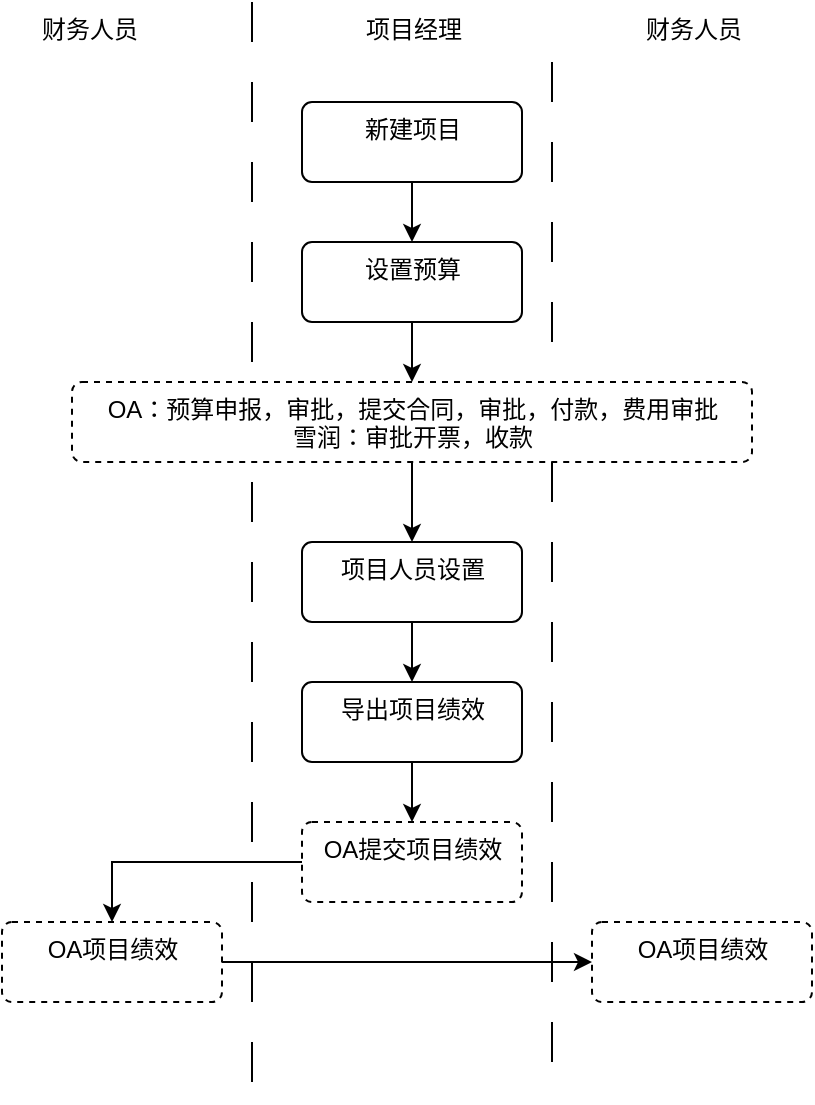 <mxfile version="15.7.1" type="github" pages="7">
  <diagram id="qzNjBNDZh3tMxg9USTBX" name="Page-1">
    <mxGraphModel dx="1186" dy="652" grid="1" gridSize="10" guides="1" tooltips="1" connect="1" arrows="1" fold="1" page="1" pageScale="1" pageWidth="827" pageHeight="1169" math="0" shadow="0">
      <root>
        <mxCell id="0" />
        <mxCell id="1" parent="0" />
        <mxCell id="v7YiWmHFAgEFXaee1daZ-1" value="" style="line;strokeWidth=1;direction=south;html=1;dashed=1;dashPattern=20 20;" parent="1" vertex="1">
          <mxGeometry x="300" y="40" width="10" height="540" as="geometry" />
        </mxCell>
        <mxCell id="v7YiWmHFAgEFXaee1daZ-2" value="财务人员" style="text;align=right;" parent="1" vertex="1">
          <mxGeometry x="190" y="40" width="60" height="20" as="geometry" />
        </mxCell>
        <mxCell id="v7YiWmHFAgEFXaee1daZ-3" value="财务人员" style="text;align=left;" parent="1" vertex="1">
          <mxGeometry x="500" y="40" width="60" height="20" as="geometry" />
        </mxCell>
        <mxCell id="v7YiWmHFAgEFXaee1daZ-5" value="" style="line;strokeWidth=1;direction=south;html=1;dashed=1;dashPattern=20 20;" parent="1" vertex="1">
          <mxGeometry x="450" y="70" width="10" height="520" as="geometry" />
        </mxCell>
        <mxCell id="v7YiWmHFAgEFXaee1daZ-6" value="项目经理" style="text;align=left;" parent="1" vertex="1">
          <mxGeometry x="360" y="40" width="60" height="20" as="geometry" />
        </mxCell>
        <mxCell id="jTyAJuNPwRRl46_FL5zi-1" value="" style="edgeStyle=orthogonalEdgeStyle;rounded=0;orthogonalLoop=1;jettySize=auto;html=1;entryX=0.5;entryY=0;entryDx=0;entryDy=0;" parent="1" source="XsYZTX3HpusEBxaeSx5j-2" target="XsYZTX3HpusEBxaeSx5j-3" edge="1">
          <mxGeometry relative="1" as="geometry" />
        </mxCell>
        <mxCell id="XsYZTX3HpusEBxaeSx5j-2" value="新建项目" style="html=1;align=center;verticalAlign=top;rounded=1;absoluteArcSize=1;arcSize=10;dashed=0;" parent="1" vertex="1">
          <mxGeometry x="330" y="90" width="110" height="40" as="geometry" />
        </mxCell>
        <mxCell id="jTyAJuNPwRRl46_FL5zi-2" value="" style="edgeStyle=orthogonalEdgeStyle;rounded=0;orthogonalLoop=1;jettySize=auto;html=1;" parent="1" source="XsYZTX3HpusEBxaeSx5j-3" edge="1">
          <mxGeometry relative="1" as="geometry">
            <mxPoint x="385" y="230" as="targetPoint" />
          </mxGeometry>
        </mxCell>
        <mxCell id="XsYZTX3HpusEBxaeSx5j-3" value="设置预算" style="html=1;align=center;verticalAlign=top;rounded=1;absoluteArcSize=1;arcSize=10;dashed=0;" parent="1" vertex="1">
          <mxGeometry x="330" y="160" width="110" height="40" as="geometry" />
        </mxCell>
        <mxCell id="u1AjmzO-OBZMbd_uKagW-3" value="" style="edgeStyle=orthogonalEdgeStyle;rounded=0;orthogonalLoop=1;jettySize=auto;html=1;" parent="1" source="LzxArX3SYCaMQ1Gq381J-7" target="LzxArX3SYCaMQ1Gq381J-8" edge="1">
          <mxGeometry relative="1" as="geometry" />
        </mxCell>
        <mxCell id="LzxArX3SYCaMQ1Gq381J-7" value="项目人员设置" style="html=1;align=center;verticalAlign=top;rounded=1;absoluteArcSize=1;arcSize=10;dashed=0;" parent="1" vertex="1">
          <mxGeometry x="330" y="310" width="110" height="40" as="geometry" />
        </mxCell>
        <mxCell id="u1AjmzO-OBZMbd_uKagW-9" value="" style="edgeStyle=orthogonalEdgeStyle;rounded=0;orthogonalLoop=1;jettySize=auto;html=1;" parent="1" source="LzxArX3SYCaMQ1Gq381J-8" target="u1AjmzO-OBZMbd_uKagW-8" edge="1">
          <mxGeometry relative="1" as="geometry" />
        </mxCell>
        <mxCell id="LzxArX3SYCaMQ1Gq381J-8" value="导出项目绩效" style="html=1;align=center;verticalAlign=top;rounded=1;absoluteArcSize=1;arcSize=10;dashed=0;" parent="1" vertex="1">
          <mxGeometry x="330" y="380" width="110" height="40" as="geometry" />
        </mxCell>
        <mxCell id="LzxArX3SYCaMQ1Gq381J-9" value="OA项目绩效" style="html=1;align=center;verticalAlign=top;rounded=1;absoluteArcSize=1;arcSize=10;dashed=1;" parent="1" vertex="1">
          <mxGeometry x="475" y="500" width="110" height="40" as="geometry" />
        </mxCell>
        <mxCell id="u1AjmzO-OBZMbd_uKagW-2" value="" style="edgeStyle=orthogonalEdgeStyle;rounded=0;orthogonalLoop=1;jettySize=auto;html=1;" parent="1" source="u1AjmzO-OBZMbd_uKagW-1" edge="1">
          <mxGeometry relative="1" as="geometry">
            <mxPoint x="385" y="310" as="targetPoint" />
          </mxGeometry>
        </mxCell>
        <mxCell id="u1AjmzO-OBZMbd_uKagW-1" value="OA：预算申报，审批，提交合同，审批，付款，费用审批&lt;br&gt;雪润：审批开票，收款" style="html=1;align=center;verticalAlign=top;rounded=1;absoluteArcSize=1;arcSize=10;dashed=1;" parent="1" vertex="1">
          <mxGeometry x="215" y="230" width="340" height="40" as="geometry" />
        </mxCell>
        <mxCell id="u1AjmzO-OBZMbd_uKagW-12" value="" style="edgeStyle=orthogonalEdgeStyle;rounded=0;orthogonalLoop=1;jettySize=auto;html=1;" parent="1" source="u1AjmzO-OBZMbd_uKagW-8" target="u1AjmzO-OBZMbd_uKagW-11" edge="1">
          <mxGeometry relative="1" as="geometry" />
        </mxCell>
        <mxCell id="u1AjmzO-OBZMbd_uKagW-8" value="OA提交项目绩效" style="html=1;align=center;verticalAlign=top;rounded=1;absoluteArcSize=1;arcSize=10;dashed=1;" parent="1" vertex="1">
          <mxGeometry x="330" y="450" width="110" height="40" as="geometry" />
        </mxCell>
        <mxCell id="u1AjmzO-OBZMbd_uKagW-13" value="" style="edgeStyle=orthogonalEdgeStyle;rounded=0;orthogonalLoop=1;jettySize=auto;html=1;" parent="1" source="u1AjmzO-OBZMbd_uKagW-11" target="LzxArX3SYCaMQ1Gq381J-9" edge="1">
          <mxGeometry relative="1" as="geometry" />
        </mxCell>
        <mxCell id="u1AjmzO-OBZMbd_uKagW-11" value="OA项目绩效" style="html=1;align=center;verticalAlign=top;rounded=1;absoluteArcSize=1;arcSize=10;dashed=1;" parent="1" vertex="1">
          <mxGeometry x="180" y="500" width="110" height="40" as="geometry" />
        </mxCell>
      </root>
    </mxGraphModel>
  </diagram>
  <diagram id="rGWL6fdHMRd1ub6KjQVu" name="Page-2">
    <mxGraphModel dx="1186" dy="652" grid="1" gridSize="10" guides="1" tooltips="1" connect="1" arrows="1" fold="1" page="1" pageScale="1" pageWidth="827" pageHeight="1169" math="0" shadow="0">
      <root>
        <mxCell id="K3yN6zx_YURdc2BWnWVa-0" />
        <mxCell id="K3yN6zx_YURdc2BWnWVa-1" parent="K3yN6zx_YURdc2BWnWVa-0" />
        <mxCell id="NBTqKQXNfQSDx_Vb0yNj-2" value="OA" style="ellipse;whiteSpace=wrap;html=1;" parent="K3yN6zx_YURdc2BWnWVa-1" vertex="1">
          <mxGeometry x="80" y="180" width="120" height="80" as="geometry" />
        </mxCell>
        <mxCell id="NBTqKQXNfQSDx_Vb0yNj-3" value="项目绩效管理系统" style="ellipse;whiteSpace=wrap;html=1;" parent="K3yN6zx_YURdc2BWnWVa-1" vertex="1">
          <mxGeometry x="370" y="170" width="120" height="80" as="geometry" />
        </mxCell>
        <mxCell id="NBTqKQXNfQSDx_Vb0yNj-6" value="" style="curved=1;endArrow=classic;html=1;rounded=0;edgeStyle=orthogonalEdgeStyle;exitX=0.5;exitY=1;exitDx=0;exitDy=0;" parent="K3yN6zx_YURdc2BWnWVa-1" source="NBTqKQXNfQSDx_Vb0yNj-2" target="NBTqKQXNfQSDx_Vb0yNj-3" edge="1">
          <mxGeometry width="50" height="50" relative="1" as="geometry">
            <mxPoint x="390" y="360" as="sourcePoint" />
            <mxPoint x="440" y="310" as="targetPoint" />
            <Array as="points">
              <mxPoint x="140" y="310" />
              <mxPoint x="440" y="310" />
            </Array>
          </mxGeometry>
        </mxCell>
        <mxCell id="NBTqKQXNfQSDx_Vb0yNj-7" value="归档状态&lt;br&gt;（申报结果，延期结果&lt;br&gt;绩效发放）&lt;br&gt;&lt;br&gt;财务数据 &lt;br&gt;（合同付款，差旅，团建等）" style="edgeLabel;html=1;align=center;verticalAlign=middle;resizable=0;points=[];" parent="NBTqKQXNfQSDx_Vb0yNj-6" vertex="1" connectable="0">
          <mxGeometry x="-0.099" y="-1" relative="1" as="geometry">
            <mxPoint as="offset" />
          </mxGeometry>
        </mxCell>
        <mxCell id="NBTqKQXNfQSDx_Vb0yNj-8" value="雪润" style="ellipse;whiteSpace=wrap;html=1;" parent="K3yN6zx_YURdc2BWnWVa-1" vertex="1">
          <mxGeometry x="610" y="170" width="120" height="80" as="geometry" />
        </mxCell>
        <mxCell id="NBTqKQXNfQSDx_Vb0yNj-9" value="" style="curved=1;endArrow=classic;html=1;rounded=0;edgeStyle=orthogonalEdgeStyle;entryX=0.583;entryY=-0.012;entryDx=0;entryDy=0;entryPerimeter=0;" parent="K3yN6zx_YURdc2BWnWVa-1" target="NBTqKQXNfQSDx_Vb0yNj-3" edge="1">
          <mxGeometry width="50" height="50" relative="1" as="geometry">
            <mxPoint x="660" y="170" as="sourcePoint" />
            <mxPoint x="370" y="190" as="targetPoint" />
            <Array as="points">
              <mxPoint x="660" y="140" />
              <mxPoint x="440" y="140" />
            </Array>
          </mxGeometry>
        </mxCell>
        <mxCell id="NBTqKQXNfQSDx_Vb0yNj-10" value="登陆，查看项目数据" style="edgeLabel;html=1;align=center;verticalAlign=middle;resizable=0;points=[];" parent="NBTqKQXNfQSDx_Vb0yNj-9" vertex="1" connectable="0">
          <mxGeometry x="0.156" y="-2" relative="1" as="geometry">
            <mxPoint x="21" as="offset" />
          </mxGeometry>
        </mxCell>
        <mxCell id="NBTqKQXNfQSDx_Vb0yNj-11" value="" style="curved=1;endArrow=classic;html=1;rounded=0;edgeStyle=orthogonalEdgeStyle;exitX=0.5;exitY=1;exitDx=0;exitDy=0;" parent="K3yN6zx_YURdc2BWnWVa-1" edge="1">
          <mxGeometry width="50" height="50" relative="1" as="geometry">
            <mxPoint x="140" y="260.56" as="sourcePoint" />
            <mxPoint x="670" y="250" as="targetPoint" />
            <Array as="points">
              <mxPoint x="140" y="410" />
              <mxPoint x="670" y="410" />
            </Array>
          </mxGeometry>
        </mxCell>
        <mxCell id="NBTqKQXNfQSDx_Vb0yNj-12" value="项目合同&lt;br&gt;（订单）数据&lt;br&gt;客户数据" style="edgeLabel;html=1;align=center;verticalAlign=middle;resizable=0;points=[];" parent="NBTqKQXNfQSDx_Vb0yNj-11" vertex="1" connectable="0">
          <mxGeometry x="-0.099" y="-1" relative="1" as="geometry">
            <mxPoint x="141" y="-11" as="offset" />
          </mxGeometry>
        </mxCell>
        <mxCell id="NBTqKQXNfQSDx_Vb0yNj-22" value="" style="curved=1;endArrow=classic;html=1;rounded=0;edgeStyle=orthogonalEdgeStyle;entryX=0.583;entryY=-0.012;entryDx=0;entryDy=0;entryPerimeter=0;exitX=0.5;exitY=0;exitDx=0;exitDy=0;" parent="K3yN6zx_YURdc2BWnWVa-1" source="NBTqKQXNfQSDx_Vb0yNj-3" edge="1">
          <mxGeometry width="50" height="50" relative="1" as="geometry">
            <mxPoint x="360.04" y="180" as="sourcePoint" />
            <mxPoint x="140.0" y="179.04" as="targetPoint" />
            <Array as="points">
              <mxPoint x="430" y="130" />
              <mxPoint x="140" y="130" />
            </Array>
          </mxGeometry>
        </mxCell>
        <mxCell id="NBTqKQXNfQSDx_Vb0yNj-23" value="&lt;span style=&quot;font-family: &amp;#34;helvetica&amp;#34;&quot;&gt;预算申报&lt;/span&gt;&lt;br style=&quot;background-color: rgb(248 , 249 , 250) ; font-family: &amp;#34;helvetica&amp;#34;&quot;&gt;&lt;span style=&quot;font-family: &amp;#34;helvetica&amp;#34;&quot;&gt;绩效发放申报&lt;/span&gt;" style="edgeLabel;html=1;align=center;verticalAlign=middle;resizable=0;points=[];" parent="NBTqKQXNfQSDx_Vb0yNj-22" vertex="1" connectable="0">
          <mxGeometry x="0.156" y="-2" relative="1" as="geometry">
            <mxPoint x="21" as="offset" />
          </mxGeometry>
        </mxCell>
        <mxCell id="t1-MjYvrPszRJTsDJ4YH-0" value="" style="curved=1;endArrow=classic;html=1;rounded=0;edgeStyle=orthogonalEdgeStyle;entryX=0.583;entryY=-0.012;entryDx=0;entryDy=0;entryPerimeter=0;" parent="K3yN6zx_YURdc2BWnWVa-1" edge="1">
          <mxGeometry width="50" height="50" relative="1" as="geometry">
            <mxPoint x="660.04" y="250.96" as="sourcePoint" />
            <mxPoint x="440.0" y="250.0" as="targetPoint" />
            <Array as="points">
              <mxPoint x="660" y="300" />
              <mxPoint x="440" y="300" />
            </Array>
          </mxGeometry>
        </mxCell>
        <mxCell id="t1-MjYvrPszRJTsDJ4YH-1" value="合同收款" style="edgeLabel;html=1;align=center;verticalAlign=middle;resizable=0;points=[];" parent="t1-MjYvrPszRJTsDJ4YH-0" vertex="1" connectable="0">
          <mxGeometry x="0.156" y="-2" relative="1" as="geometry">
            <mxPoint x="21" as="offset" />
          </mxGeometry>
        </mxCell>
      </root>
    </mxGraphModel>
  </diagram>
  <diagram id="yxUSXoPqUCVFOg2YnClx" name="Page-3">
    <mxGraphModel dx="1186" dy="652" grid="1" gridSize="10" guides="1" tooltips="1" connect="1" arrows="1" fold="1" page="1" pageScale="1" pageWidth="827" pageHeight="1169" math="0" shadow="0">
      <root>
        <mxCell id="glAJ-iHYpB3ogxKtiY7i-0" />
        <mxCell id="glAJ-iHYpB3ogxKtiY7i-1" parent="glAJ-iHYpB3ogxKtiY7i-0" />
        <mxCell id="glAJ-iHYpB3ogxKtiY7i-2" value="" style="line;strokeWidth=1;direction=south;html=1;dashed=1;dashPattern=20 20;" parent="glAJ-iHYpB3ogxKtiY7i-1" vertex="1">
          <mxGeometry x="300" y="40" width="10" height="440" as="geometry" />
        </mxCell>
        <mxCell id="glAJ-iHYpB3ogxKtiY7i-3" value="绩效" style="text;align=right;" parent="glAJ-iHYpB3ogxKtiY7i-1" vertex="1">
          <mxGeometry x="190" y="40" width="60" height="20" as="geometry" />
        </mxCell>
        <mxCell id="glAJ-iHYpB3ogxKtiY7i-6" value="OA" style="text;align=left;" parent="glAJ-iHYpB3ogxKtiY7i-1" vertex="1">
          <mxGeometry x="360" y="40" width="60" height="20" as="geometry" />
        </mxCell>
        <mxCell id="glAJ-iHYpB3ogxKtiY7i-11" style="edgeStyle=orthogonalEdgeStyle;rounded=0;orthogonalLoop=1;jettySize=auto;html=1;entryX=0.5;entryY=0;entryDx=0;entryDy=0;" parent="glAJ-iHYpB3ogxKtiY7i-1" source="glAJ-iHYpB3ogxKtiY7i-9" target="glAJ-iHYpB3ogxKtiY7i-10" edge="1">
          <mxGeometry relative="1" as="geometry" />
        </mxCell>
        <mxCell id="glAJ-iHYpB3ogxKtiY7i-12" value="新建项目" style="edgeLabel;html=1;align=center;verticalAlign=middle;resizable=0;points=[];" parent="glAJ-iHYpB3ogxKtiY7i-11" vertex="1" connectable="0">
          <mxGeometry x="-0.273" y="-2" relative="1" as="geometry">
            <mxPoint as="offset" />
          </mxGeometry>
        </mxCell>
        <mxCell id="glAJ-iHYpB3ogxKtiY7i-9" value="" style="ellipse;fillColor=#000000;strokeColor=none;" parent="glAJ-iHYpB3ogxKtiY7i-1" vertex="1">
          <mxGeometry x="220" y="80" width="30" height="30" as="geometry" />
        </mxCell>
        <mxCell id="glAJ-iHYpB3ogxKtiY7i-16" style="edgeStyle=orthogonalEdgeStyle;rounded=0;orthogonalLoop=1;jettySize=auto;html=1;entryX=1;entryY=0.5;entryDx=0;entryDy=0;" parent="glAJ-iHYpB3ogxKtiY7i-1" source="glAJ-iHYpB3ogxKtiY7i-10" target="glAJ-iHYpB3ogxKtiY7i-13" edge="1">
          <mxGeometry relative="1" as="geometry">
            <Array as="points">
              <mxPoint x="380" y="175" />
              <mxPoint x="380" y="255" />
            </Array>
          </mxGeometry>
        </mxCell>
        <mxCell id="glAJ-iHYpB3ogxKtiY7i-17" value="交付类项目申报" style="edgeLabel;html=1;align=center;verticalAlign=middle;resizable=0;points=[];" parent="glAJ-iHYpB3ogxKtiY7i-16" vertex="1" connectable="0">
          <mxGeometry x="-0.11" y="-3" relative="1" as="geometry">
            <mxPoint x="13" as="offset" />
          </mxGeometry>
        </mxCell>
        <mxCell id="glAJ-iHYpB3ogxKtiY7i-10" value="售前" style="html=1;align=center;verticalAlign=top;rounded=1;absoluteArcSize=1;arcSize=10;dashed=0;" parent="glAJ-iHYpB3ogxKtiY7i-1" vertex="1">
          <mxGeometry x="195" y="160" width="80" height="30" as="geometry" />
        </mxCell>
        <mxCell id="glAJ-iHYpB3ogxKtiY7i-19" style="edgeStyle=orthogonalEdgeStyle;rounded=0;orthogonalLoop=1;jettySize=auto;html=1;" parent="glAJ-iHYpB3ogxKtiY7i-1" source="glAJ-iHYpB3ogxKtiY7i-13" edge="1">
          <mxGeometry relative="1" as="geometry">
            <mxPoint x="280" y="310" as="targetPoint" />
            <Array as="points">
              <mxPoint x="235" y="280" />
              <mxPoint x="370" y="280" />
              <mxPoint x="370" y="310" />
            </Array>
          </mxGeometry>
        </mxCell>
        <mxCell id="glAJ-iHYpB3ogxKtiY7i-21" value="交付类项目延期申请" style="edgeLabel;html=1;align=center;verticalAlign=middle;resizable=0;points=[];" parent="glAJ-iHYpB3ogxKtiY7i-19" vertex="1" connectable="0">
          <mxGeometry x="0.185" y="2" relative="1" as="geometry">
            <mxPoint as="offset" />
          </mxGeometry>
        </mxCell>
        <mxCell id="glAJ-iHYpB3ogxKtiY7i-23" style="edgeStyle=orthogonalEdgeStyle;rounded=0;orthogonalLoop=1;jettySize=auto;html=1;entryX=0;entryY=0.5;entryDx=0;entryDy=0;" parent="glAJ-iHYpB3ogxKtiY7i-1" source="glAJ-iHYpB3ogxKtiY7i-13" target="glAJ-iHYpB3ogxKtiY7i-15" edge="1">
          <mxGeometry relative="1" as="geometry">
            <Array as="points">
              <mxPoint x="150" y="255" />
              <mxPoint x="150" y="385" />
            </Array>
          </mxGeometry>
        </mxCell>
        <mxCell id="glAJ-iHYpB3ogxKtiY7i-13" value="交付" style="html=1;align=center;verticalAlign=top;rounded=1;absoluteArcSize=1;arcSize=10;dashed=0;" parent="glAJ-iHYpB3ogxKtiY7i-1" vertex="1">
          <mxGeometry x="195" y="240" width="80" height="30" as="geometry" />
        </mxCell>
        <mxCell id="glAJ-iHYpB3ogxKtiY7i-24" style="edgeStyle=orthogonalEdgeStyle;rounded=0;orthogonalLoop=1;jettySize=auto;html=1;entryX=0;entryY=0.25;entryDx=0;entryDy=0;" parent="glAJ-iHYpB3ogxKtiY7i-1" source="glAJ-iHYpB3ogxKtiY7i-14" target="glAJ-iHYpB3ogxKtiY7i-15" edge="1">
          <mxGeometry relative="1" as="geometry">
            <Array as="points">
              <mxPoint x="175" y="320" />
              <mxPoint x="175" y="378" />
            </Array>
          </mxGeometry>
        </mxCell>
        <mxCell id="glAJ-iHYpB3ogxKtiY7i-14" value="延期" style="html=1;align=center;verticalAlign=top;rounded=1;absoluteArcSize=1;arcSize=10;dashed=0;" parent="glAJ-iHYpB3ogxKtiY7i-1" vertex="1">
          <mxGeometry x="195" y="300" width="80" height="30" as="geometry" />
        </mxCell>
        <mxCell id="glAJ-iHYpB3ogxKtiY7i-15" value="结项" style="html=1;align=center;verticalAlign=top;rounded=1;absoluteArcSize=1;arcSize=10;dashed=0;" parent="glAJ-iHYpB3ogxKtiY7i-1" vertex="1">
          <mxGeometry x="195" y="370" width="80" height="30" as="geometry" />
        </mxCell>
        <mxCell id="glAJ-iHYpB3ogxKtiY7i-20" style="edgeStyle=orthogonalEdgeStyle;rounded=0;orthogonalLoop=1;jettySize=auto;html=1;entryX=0.588;entryY=1.033;entryDx=0;entryDy=0;entryPerimeter=0;" parent="glAJ-iHYpB3ogxKtiY7i-1" source="glAJ-iHYpB3ogxKtiY7i-14" target="glAJ-iHYpB3ogxKtiY7i-14" edge="1">
          <mxGeometry relative="1" as="geometry">
            <Array as="points">
              <mxPoint x="370" y="320" />
              <mxPoint x="370" y="350" />
              <mxPoint x="242" y="350" />
            </Array>
          </mxGeometry>
        </mxCell>
        <mxCell id="glAJ-iHYpB3ogxKtiY7i-22" value="交付类项目延期申请" style="edgeLabel;html=1;align=center;verticalAlign=middle;resizable=0;points=[];" parent="glAJ-iHYpB3ogxKtiY7i-20" vertex="1" connectable="0">
          <mxGeometry x="-0.176" y="-3" relative="1" as="geometry">
            <mxPoint as="offset" />
          </mxGeometry>
        </mxCell>
      </root>
    </mxGraphModel>
  </diagram>
  <diagram id="sulyvfXXK_6eqyUU4HSy" name="总体业务流程图">
    <mxGraphModel dx="1186" dy="652" grid="1" gridSize="10" guides="1" tooltips="1" connect="1" arrows="1" fold="1" page="1" pageScale="1" pageWidth="827" pageHeight="1169" math="0" shadow="0">
      <root>
        <mxCell id="QoT9Q315ALHxxCF3Bvp9-0" />
        <mxCell id="QoT9Q315ALHxxCF3Bvp9-1" parent="QoT9Q315ALHxxCF3Bvp9-0" />
        <mxCell id="QoT9Q315ALHxxCF3Bvp9-2" value="" style="line;strokeWidth=1;direction=south;html=1;dashed=1;dashPattern=20 20;" parent="QoT9Q315ALHxxCF3Bvp9-1" vertex="1">
          <mxGeometry x="300" y="40" width="10" height="730" as="geometry" />
        </mxCell>
        <mxCell id="QoT9Q315ALHxxCF3Bvp9-3" value="OA系统" style="text;align=right;" parent="QoT9Q315ALHxxCF3Bvp9-1" vertex="1">
          <mxGeometry x="190" y="40" width="60" height="20" as="geometry" />
        </mxCell>
        <mxCell id="QoT9Q315ALHxxCF3Bvp9-4" value="雪润系统" style="text;align=left;" parent="QoT9Q315ALHxxCF3Bvp9-1" vertex="1">
          <mxGeometry x="500" y="40" width="60" height="20" as="geometry" />
        </mxCell>
        <mxCell id="QoT9Q315ALHxxCF3Bvp9-5" value="" style="line;strokeWidth=1;direction=south;html=1;dashed=1;dashPattern=20 20;" parent="QoT9Q315ALHxxCF3Bvp9-1" vertex="1">
          <mxGeometry x="450" y="70" width="10" height="710" as="geometry" />
        </mxCell>
        <mxCell id="QoT9Q315ALHxxCF3Bvp9-6" value="绩效系统" style="text;align=left;" parent="QoT9Q315ALHxxCF3Bvp9-1" vertex="1">
          <mxGeometry x="360" y="40" width="60" height="20" as="geometry" />
        </mxCell>
        <mxCell id="QoT9Q315ALHxxCF3Bvp9-7" value="" style="edgeStyle=orthogonalEdgeStyle;rounded=0;orthogonalLoop=1;jettySize=auto;html=1;entryX=0.5;entryY=0;entryDx=0;entryDy=0;" parent="QoT9Q315ALHxxCF3Bvp9-1" source="QoT9Q315ALHxxCF3Bvp9-8" target="QoT9Q315ALHxxCF3Bvp9-10" edge="1">
          <mxGeometry relative="1" as="geometry" />
        </mxCell>
        <mxCell id="QoT9Q315ALHxxCF3Bvp9-8" value="新建项目" style="html=1;align=center;verticalAlign=top;rounded=1;absoluteArcSize=1;arcSize=10;dashed=0;" parent="QoT9Q315ALHxxCF3Bvp9-1" vertex="1">
          <mxGeometry x="330" y="90" width="110" height="40" as="geometry" />
        </mxCell>
        <mxCell id="QoT9Q315ALHxxCF3Bvp9-9" value="" style="edgeStyle=orthogonalEdgeStyle;rounded=0;orthogonalLoop=1;jettySize=auto;html=1;" parent="QoT9Q315ALHxxCF3Bvp9-1" source="QoT9Q315ALHxxCF3Bvp9-10" edge="1">
          <mxGeometry relative="1" as="geometry">
            <mxPoint x="385" y="230" as="targetPoint" />
          </mxGeometry>
        </mxCell>
        <mxCell id="QoT9Q315ALHxxCF3Bvp9-10" value="设置预算" style="html=1;align=center;verticalAlign=top;rounded=1;absoluteArcSize=1;arcSize=10;dashed=0;" parent="QoT9Q315ALHxxCF3Bvp9-1" vertex="1">
          <mxGeometry x="330" y="160" width="110" height="40" as="geometry" />
        </mxCell>
        <mxCell id="QoT9Q315ALHxxCF3Bvp9-46" value="" style="edgeStyle=orthogonalEdgeStyle;rounded=0;orthogonalLoop=1;jettySize=auto;html=1;" parent="QoT9Q315ALHxxCF3Bvp9-1" source="QoT9Q315ALHxxCF3Bvp9-12" target="QoT9Q315ALHxxCF3Bvp9-27" edge="1">
          <mxGeometry relative="1" as="geometry" />
        </mxCell>
        <mxCell id="QoT9Q315ALHxxCF3Bvp9-12" value="新建合同" style="html=1;align=center;verticalAlign=top;rounded=1;absoluteArcSize=1;arcSize=10;dashed=0;" parent="QoT9Q315ALHxxCF3Bvp9-1" vertex="1">
          <mxGeometry x="165" y="320" width="110" height="40" as="geometry" />
        </mxCell>
        <mxCell id="QoT9Q315ALHxxCF3Bvp9-41" style="edgeStyle=orthogonalEdgeStyle;rounded=0;orthogonalLoop=1;jettySize=auto;html=1;entryX=1;entryY=0.5;entryDx=0;entryDy=0;" parent="QoT9Q315ALHxxCF3Bvp9-1" source="QoT9Q315ALHxxCF3Bvp9-22" target="QoT9Q315ALHxxCF3Bvp9-30" edge="1">
          <mxGeometry relative="1" as="geometry">
            <Array as="points">
              <mxPoint x="290" y="250" />
              <mxPoint x="290" y="150" />
            </Array>
          </mxGeometry>
        </mxCell>
        <mxCell id="QoT9Q315ALHxxCF3Bvp9-22" value="导出预算" style="html=1;align=center;verticalAlign=top;rounded=1;absoluteArcSize=1;arcSize=10;dashed=0;" parent="QoT9Q315ALHxxCF3Bvp9-1" vertex="1">
          <mxGeometry x="330" y="230" width="110" height="40" as="geometry" />
        </mxCell>
        <mxCell id="QoT9Q315ALHxxCF3Bvp9-44" style="edgeStyle=orthogonalEdgeStyle;rounded=0;orthogonalLoop=1;jettySize=auto;html=1;entryX=0.5;entryY=0;entryDx=0;entryDy=0;" parent="QoT9Q315ALHxxCF3Bvp9-1" source="QoT9Q315ALHxxCF3Bvp9-23" target="QoT9Q315ALHxxCF3Bvp9-24" edge="1">
          <mxGeometry relative="1" as="geometry" />
        </mxCell>
        <mxCell id="QoT9Q315ALHxxCF3Bvp9-23" value="预算审批" style="html=1;align=center;verticalAlign=top;rounded=1;absoluteArcSize=1;arcSize=10;dashed=0;" parent="QoT9Q315ALHxxCF3Bvp9-1" vertex="1">
          <mxGeometry x="167.5" y="200" width="110" height="40" as="geometry" />
        </mxCell>
        <mxCell id="QoT9Q315ALHxxCF3Bvp9-45" style="edgeStyle=orthogonalEdgeStyle;rounded=0;orthogonalLoop=1;jettySize=auto;html=1;entryX=0;entryY=0.5;entryDx=0;entryDy=0;" parent="QoT9Q315ALHxxCF3Bvp9-1" source="QoT9Q315ALHxxCF3Bvp9-24" target="QoT9Q315ALHxxCF3Bvp9-29" edge="1">
          <mxGeometry relative="1" as="geometry" />
        </mxCell>
        <mxCell id="QoT9Q315ALHxxCF3Bvp9-24" value="同步项目状态" style="html=1;align=center;verticalAlign=top;rounded=1;absoluteArcSize=1;arcSize=10;dashed=0;" parent="QoT9Q315ALHxxCF3Bvp9-1" vertex="1">
          <mxGeometry x="10" y="240" width="110" height="40" as="geometry" />
        </mxCell>
        <mxCell id="QoT9Q315ALHxxCF3Bvp9-25" value="func" style="text;align=right;" parent="QoT9Q315ALHxxCF3Bvp9-1" vertex="1">
          <mxGeometry x="30" y="40" width="60" height="20" as="geometry" />
        </mxCell>
        <mxCell id="QoT9Q315ALHxxCF3Bvp9-47" style="edgeStyle=orthogonalEdgeStyle;rounded=0;orthogonalLoop=1;jettySize=auto;html=1;entryX=0.5;entryY=0;entryDx=0;entryDy=0;" parent="QoT9Q315ALHxxCF3Bvp9-1" source="QoT9Q315ALHxxCF3Bvp9-27" target="QoT9Q315ALHxxCF3Bvp9-28" edge="1">
          <mxGeometry relative="1" as="geometry" />
        </mxCell>
        <mxCell id="QoT9Q315ALHxxCF3Bvp9-27" value="合同审批" style="html=1;align=center;verticalAlign=top;rounded=1;absoluteArcSize=1;arcSize=10;dashed=0;" parent="QoT9Q315ALHxxCF3Bvp9-1" vertex="1">
          <mxGeometry x="165" y="390" width="110" height="40" as="geometry" />
        </mxCell>
        <mxCell id="QoT9Q315ALHxxCF3Bvp9-48" style="edgeStyle=orthogonalEdgeStyle;rounded=0;orthogonalLoop=1;jettySize=auto;html=1;entryX=0;entryY=0.5;entryDx=0;entryDy=0;" parent="QoT9Q315ALHxxCF3Bvp9-1" source="QoT9Q315ALHxxCF3Bvp9-28" target="QoT9Q315ALHxxCF3Bvp9-31" edge="1">
          <mxGeometry relative="1" as="geometry">
            <Array as="points">
              <mxPoint x="470" y="450" />
              <mxPoint x="470" y="330" />
            </Array>
          </mxGeometry>
        </mxCell>
        <mxCell id="QoT9Q315ALHxxCF3Bvp9-28" value="同步合同" style="html=1;align=center;verticalAlign=top;rounded=1;absoluteArcSize=1;arcSize=10;dashed=0;" parent="QoT9Q315ALHxxCF3Bvp9-1" vertex="1">
          <mxGeometry x="10" y="430" width="110" height="40" as="geometry" />
        </mxCell>
        <mxCell id="QoT9Q315ALHxxCF3Bvp9-29" value="设置项目状态&lt;br&gt;（立项）" style="html=1;align=center;verticalAlign=top;rounded=1;absoluteArcSize=1;arcSize=10;dashed=0;" parent="QoT9Q315ALHxxCF3Bvp9-1" vertex="1">
          <mxGeometry x="320" y="280" width="110" height="40" as="geometry" />
        </mxCell>
        <mxCell id="QoT9Q315ALHxxCF3Bvp9-42" value="" style="edgeStyle=orthogonalEdgeStyle;rounded=0;orthogonalLoop=1;jettySize=auto;html=1;" parent="QoT9Q315ALHxxCF3Bvp9-1" source="QoT9Q315ALHxxCF3Bvp9-30" target="QoT9Q315ALHxxCF3Bvp9-23" edge="1">
          <mxGeometry relative="1" as="geometry" />
        </mxCell>
        <mxCell id="QoT9Q315ALHxxCF3Bvp9-30" value="提交预算" style="html=1;align=center;verticalAlign=top;rounded=1;absoluteArcSize=1;arcSize=10;dashed=0;" parent="QoT9Q315ALHxxCF3Bvp9-1" vertex="1">
          <mxGeometry x="165" y="130" width="110" height="40" as="geometry" />
        </mxCell>
        <mxCell id="QoT9Q315ALHxxCF3Bvp9-49" value="" style="edgeStyle=orthogonalEdgeStyle;rounded=0;orthogonalLoop=1;jettySize=auto;html=1;" parent="QoT9Q315ALHxxCF3Bvp9-1" source="QoT9Q315ALHxxCF3Bvp9-31" target="QoT9Q315ALHxxCF3Bvp9-32" edge="1">
          <mxGeometry relative="1" as="geometry" />
        </mxCell>
        <mxCell id="QoT9Q315ALHxxCF3Bvp9-31" value="创建合同（订单）" style="html=1;align=center;verticalAlign=top;rounded=1;absoluteArcSize=1;arcSize=10;dashed=0;" parent="QoT9Q315ALHxxCF3Bvp9-1" vertex="1">
          <mxGeometry x="490" y="310" width="110" height="40" as="geometry" />
        </mxCell>
        <mxCell id="QoT9Q315ALHxxCF3Bvp9-50" value="" style="edgeStyle=orthogonalEdgeStyle;rounded=0;orthogonalLoop=1;jettySize=auto;html=1;" parent="QoT9Q315ALHxxCF3Bvp9-1" source="QoT9Q315ALHxxCF3Bvp9-32" target="QoT9Q315ALHxxCF3Bvp9-33" edge="1">
          <mxGeometry relative="1" as="geometry" />
        </mxCell>
        <mxCell id="QoT9Q315ALHxxCF3Bvp9-32" value="开票申请，审批" style="html=1;align=center;verticalAlign=top;rounded=1;absoluteArcSize=1;arcSize=10;dashed=0;" parent="QoT9Q315ALHxxCF3Bvp9-1" vertex="1">
          <mxGeometry x="490" y="390" width="110" height="40" as="geometry" />
        </mxCell>
        <mxCell id="QoT9Q315ALHxxCF3Bvp9-51" style="edgeStyle=orthogonalEdgeStyle;rounded=0;orthogonalLoop=1;jettySize=auto;html=1;entryX=1;entryY=0.5;entryDx=0;entryDy=0;" parent="QoT9Q315ALHxxCF3Bvp9-1" source="QoT9Q315ALHxxCF3Bvp9-33" target="QoT9Q315ALHxxCF3Bvp9-34" edge="1">
          <mxGeometry relative="1" as="geometry" />
        </mxCell>
        <mxCell id="QoT9Q315ALHxxCF3Bvp9-33" value="收款" style="html=1;align=center;verticalAlign=top;rounded=1;absoluteArcSize=1;arcSize=10;dashed=0;" parent="QoT9Q315ALHxxCF3Bvp9-1" vertex="1">
          <mxGeometry x="490" y="490" width="110" height="40" as="geometry" />
        </mxCell>
        <mxCell id="QoT9Q315ALHxxCF3Bvp9-52" style="edgeStyle=orthogonalEdgeStyle;rounded=0;orthogonalLoop=1;jettySize=auto;html=1;entryX=0;entryY=0.75;entryDx=0;entryDy=0;" parent="QoT9Q315ALHxxCF3Bvp9-1" source="QoT9Q315ALHxxCF3Bvp9-34" target="QoT9Q315ALHxxCF3Bvp9-35" edge="1">
          <mxGeometry relative="1" as="geometry">
            <Array as="points">
              <mxPoint x="65" y="575" />
            </Array>
          </mxGeometry>
        </mxCell>
        <mxCell id="QoT9Q315ALHxxCF3Bvp9-34" value="同步收款" style="html=1;align=center;verticalAlign=top;rounded=1;absoluteArcSize=1;arcSize=10;dashed=0;" parent="QoT9Q315ALHxxCF3Bvp9-1" vertex="1">
          <mxGeometry x="10" y="490" width="110" height="40" as="geometry" />
        </mxCell>
        <mxCell id="QoT9Q315ALHxxCF3Bvp9-35" value="新增收款记录" style="html=1;align=center;verticalAlign=top;rounded=1;absoluteArcSize=1;arcSize=10;dashed=0;" parent="QoT9Q315ALHxxCF3Bvp9-1" vertex="1">
          <mxGeometry x="330" y="545" width="110" height="40" as="geometry" />
        </mxCell>
        <mxCell id="QoT9Q315ALHxxCF3Bvp9-54" value="" style="edgeStyle=orthogonalEdgeStyle;rounded=0;orthogonalLoop=1;jettySize=auto;html=1;" parent="QoT9Q315ALHxxCF3Bvp9-1" source="QoT9Q315ALHxxCF3Bvp9-36" target="QoT9Q315ALHxxCF3Bvp9-37" edge="1">
          <mxGeometry relative="1" as="geometry" />
        </mxCell>
        <mxCell id="QoT9Q315ALHxxCF3Bvp9-36" value="新增收付款，&lt;br&gt;各类费用" style="html=1;align=center;verticalAlign=top;rounded=1;absoluteArcSize=1;arcSize=10;dashed=0;" parent="QoT9Q315ALHxxCF3Bvp9-1" vertex="1">
          <mxGeometry x="167.5" y="600" width="110" height="40" as="geometry" />
        </mxCell>
        <mxCell id="QoT9Q315ALHxxCF3Bvp9-55" style="edgeStyle=orthogonalEdgeStyle;rounded=0;orthogonalLoop=1;jettySize=auto;html=1;entryX=0.5;entryY=0;entryDx=0;entryDy=0;" parent="QoT9Q315ALHxxCF3Bvp9-1" source="QoT9Q315ALHxxCF3Bvp9-37" target="QoT9Q315ALHxxCF3Bvp9-38" edge="1">
          <mxGeometry relative="1" as="geometry" />
        </mxCell>
        <mxCell id="QoT9Q315ALHxxCF3Bvp9-37" value="新增收付款，&lt;br&gt;各类费用审批" style="html=1;align=center;verticalAlign=top;rounded=1;absoluteArcSize=1;arcSize=10;dashed=0;" parent="QoT9Q315ALHxxCF3Bvp9-1" vertex="1">
          <mxGeometry x="167.5" y="670" width="110" height="40" as="geometry" />
        </mxCell>
        <mxCell id="QoT9Q315ALHxxCF3Bvp9-56" style="edgeStyle=orthogonalEdgeStyle;rounded=0;orthogonalLoop=1;jettySize=auto;html=1;" parent="QoT9Q315ALHxxCF3Bvp9-1" source="QoT9Q315ALHxxCF3Bvp9-38" target="QoT9Q315ALHxxCF3Bvp9-39" edge="1">
          <mxGeometry relative="1" as="geometry" />
        </mxCell>
        <mxCell id="QoT9Q315ALHxxCF3Bvp9-38" value="同步收付款，&lt;br&gt;各类费用" style="html=1;align=center;verticalAlign=top;rounded=1;absoluteArcSize=1;arcSize=10;dashed=0;" parent="QoT9Q315ALHxxCF3Bvp9-1" vertex="1">
          <mxGeometry x="20" y="710" width="110" height="40" as="geometry" />
        </mxCell>
        <mxCell id="QoT9Q315ALHxxCF3Bvp9-39" value="新增收付款，&lt;br&gt;各类费用" style="html=1;align=center;verticalAlign=top;rounded=1;absoluteArcSize=1;arcSize=10;dashed=0;" parent="QoT9Q315ALHxxCF3Bvp9-1" vertex="1">
          <mxGeometry x="330" y="710" width="110" height="40" as="geometry" />
        </mxCell>
        <mxCell id="QoT9Q315ALHxxCF3Bvp9-40" value="" style="line;strokeWidth=1;direction=south;html=1;dashed=1;dashPattern=20 20;" parent="QoT9Q315ALHxxCF3Bvp9-1" vertex="1">
          <mxGeometry x="140" y="40" width="10" height="750" as="geometry" />
        </mxCell>
      </root>
    </mxGraphModel>
  </diagram>
  <diagram id="OKlyY5fd2q8NHOOc5oP-" name="绩效发放流程图">
    <mxGraphModel dx="1186" dy="652" grid="1" gridSize="10" guides="1" tooltips="1" connect="1" arrows="1" fold="1" page="1" pageScale="1" pageWidth="827" pageHeight="1169" math="0" shadow="0">
      <root>
        <mxCell id="zMw3eJKan6mMpeTLy0Pt-0" />
        <mxCell id="zMw3eJKan6mMpeTLy0Pt-1" parent="zMw3eJKan6mMpeTLy0Pt-0" />
        <mxCell id="ldN0D5eRvyq_W3jCh7pa-0" value="" style="line;strokeWidth=1;direction=south;html=1;dashed=1;dashPattern=20 20;" parent="zMw3eJKan6mMpeTLy0Pt-1" vertex="1">
          <mxGeometry x="300" y="40" width="10" height="490" as="geometry" />
        </mxCell>
        <mxCell id="ldN0D5eRvyq_W3jCh7pa-1" value="OA系统" style="text;align=right;" parent="zMw3eJKan6mMpeTLy0Pt-1" vertex="1">
          <mxGeometry x="190" y="40" width="60" height="20" as="geometry" />
        </mxCell>
        <mxCell id="ldN0D5eRvyq_W3jCh7pa-2" value="雪润系统" style="text;align=left;" parent="zMw3eJKan6mMpeTLy0Pt-1" vertex="1">
          <mxGeometry x="490" y="40" width="60" height="20" as="geometry" />
        </mxCell>
        <mxCell id="ldN0D5eRvyq_W3jCh7pa-3" value="" style="line;strokeWidth=1;direction=south;html=1;dashed=1;dashPattern=20 20;" parent="zMw3eJKan6mMpeTLy0Pt-1" vertex="1">
          <mxGeometry x="450" y="70" width="10" height="460" as="geometry" />
        </mxCell>
        <mxCell id="ldN0D5eRvyq_W3jCh7pa-4" value="绩效系统" style="text;align=left;" parent="zMw3eJKan6mMpeTLy0Pt-1" vertex="1">
          <mxGeometry x="360" y="40" width="60" height="20" as="geometry" />
        </mxCell>
        <mxCell id="ldN0D5eRvyq_W3jCh7pa-17" value="func" style="text;align=right;" parent="zMw3eJKan6mMpeTLy0Pt-1" vertex="1">
          <mxGeometry x="30" y="40" width="60" height="20" as="geometry" />
        </mxCell>
        <mxCell id="ldN0D5eRvyq_W3jCh7pa-29" style="edgeStyle=orthogonalEdgeStyle;rounded=0;orthogonalLoop=1;jettySize=auto;html=1;entryX=1;entryY=0.5;entryDx=0;entryDy=0;" parent="zMw3eJKan6mMpeTLy0Pt-1" source="ldN0D5eRvyq_W3jCh7pa-30" target="ldN0D5eRvyq_W3jCh7pa-32" edge="1">
          <mxGeometry relative="1" as="geometry" />
        </mxCell>
        <mxCell id="ldN0D5eRvyq_W3jCh7pa-30" value="收款" style="html=1;align=center;verticalAlign=top;rounded=1;absoluteArcSize=1;arcSize=10;dashed=0;" parent="zMw3eJKan6mMpeTLy0Pt-1" vertex="1">
          <mxGeometry x="480" y="90" width="110" height="40" as="geometry" />
        </mxCell>
        <mxCell id="Ua5nfyuiADNAgUDdn3jW-0" style="edgeStyle=orthogonalEdgeStyle;rounded=0;orthogonalLoop=1;jettySize=auto;html=1;entryX=0;entryY=0.5;entryDx=0;entryDy=0;" parent="zMw3eJKan6mMpeTLy0Pt-1" source="ldN0D5eRvyq_W3jCh7pa-32" target="ldN0D5eRvyq_W3jCh7pa-33" edge="1">
          <mxGeometry relative="1" as="geometry">
            <Array as="points">
              <mxPoint x="70" y="150" />
            </Array>
          </mxGeometry>
        </mxCell>
        <mxCell id="ldN0D5eRvyq_W3jCh7pa-32" value="同步收款" style="html=1;align=center;verticalAlign=top;rounded=1;absoluteArcSize=1;arcSize=10;dashed=0;" parent="zMw3eJKan6mMpeTLy0Pt-1" vertex="1">
          <mxGeometry x="10" y="90" width="110" height="40" as="geometry" />
        </mxCell>
        <mxCell id="Ua5nfyuiADNAgUDdn3jW-8" value="" style="edgeStyle=orthogonalEdgeStyle;rounded=0;orthogonalLoop=1;jettySize=auto;html=1;" parent="zMw3eJKan6mMpeTLy0Pt-1" source="ldN0D5eRvyq_W3jCh7pa-33" target="ldN0D5eRvyq_W3jCh7pa-35" edge="1">
          <mxGeometry relative="1" as="geometry" />
        </mxCell>
        <mxCell id="ldN0D5eRvyq_W3jCh7pa-33" value="新增收款记录" style="html=1;align=center;verticalAlign=top;rounded=1;absoluteArcSize=1;arcSize=10;dashed=0;" parent="zMw3eJKan6mMpeTLy0Pt-1" vertex="1">
          <mxGeometry x="330" y="130" width="110" height="40" as="geometry" />
        </mxCell>
        <mxCell id="ldN0D5eRvyq_W3jCh7pa-34" value="" style="edgeStyle=orthogonalEdgeStyle;rounded=0;orthogonalLoop=1;jettySize=auto;html=1;" parent="zMw3eJKan6mMpeTLy0Pt-1" source="ldN0D5eRvyq_W3jCh7pa-35" target="ldN0D5eRvyq_W3jCh7pa-37" edge="1">
          <mxGeometry relative="1" as="geometry" />
        </mxCell>
        <mxCell id="ldN0D5eRvyq_W3jCh7pa-35" value="设置项目人员&lt;br&gt;绩效参数" style="html=1;align=center;verticalAlign=top;rounded=1;absoluteArcSize=1;arcSize=10;dashed=0;" parent="zMw3eJKan6mMpeTLy0Pt-1" vertex="1">
          <mxGeometry x="330" y="210" width="110" height="40" as="geometry" />
        </mxCell>
        <mxCell id="ldN0D5eRvyq_W3jCh7pa-36" style="edgeStyle=orthogonalEdgeStyle;rounded=0;orthogonalLoop=1;jettySize=auto;html=1;entryX=0.5;entryY=0;entryDx=0;entryDy=0;" parent="zMw3eJKan6mMpeTLy0Pt-1" source="ldN0D5eRvyq_W3jCh7pa-37" target="ldN0D5eRvyq_W3jCh7pa-39" edge="1">
          <mxGeometry relative="1" as="geometry" />
        </mxCell>
        <mxCell id="ldN0D5eRvyq_W3jCh7pa-37" value="生存当月项目绩效" style="html=1;align=center;verticalAlign=top;rounded=1;absoluteArcSize=1;arcSize=10;dashed=0;" parent="zMw3eJKan6mMpeTLy0Pt-1" vertex="1">
          <mxGeometry x="330" y="290" width="110" height="40" as="geometry" />
        </mxCell>
        <mxCell id="ldN0D5eRvyq_W3jCh7pa-38" style="edgeStyle=orthogonalEdgeStyle;rounded=0;orthogonalLoop=1;jettySize=auto;html=1;" parent="zMw3eJKan6mMpeTLy0Pt-1" source="ldN0D5eRvyq_W3jCh7pa-39" target="ldN0D5eRvyq_W3jCh7pa-40" edge="1">
          <mxGeometry relative="1" as="geometry" />
        </mxCell>
        <mxCell id="ldN0D5eRvyq_W3jCh7pa-39" value="导出项目绩效" style="html=1;align=center;verticalAlign=top;rounded=1;absoluteArcSize=1;arcSize=10;dashed=0;" parent="zMw3eJKan6mMpeTLy0Pt-1" vertex="1">
          <mxGeometry x="330" y="360" width="110" height="40" as="geometry" />
        </mxCell>
        <mxCell id="Ua5nfyuiADNAgUDdn3jW-5" value="" style="edgeStyle=orthogonalEdgeStyle;rounded=0;orthogonalLoop=1;jettySize=auto;html=1;" parent="zMw3eJKan6mMpeTLy0Pt-1" source="ldN0D5eRvyq_W3jCh7pa-40" target="Ua5nfyuiADNAgUDdn3jW-2" edge="1">
          <mxGeometry relative="1" as="geometry" />
        </mxCell>
        <mxCell id="ldN0D5eRvyq_W3jCh7pa-40" value="提交项目绩效" style="html=1;align=center;verticalAlign=top;rounded=1;absoluteArcSize=1;arcSize=10;dashed=0;" parent="zMw3eJKan6mMpeTLy0Pt-1" vertex="1">
          <mxGeometry x="170" y="360" width="110" height="40" as="geometry" />
        </mxCell>
        <mxCell id="ldN0D5eRvyq_W3jCh7pa-41" value="" style="line;strokeWidth=1;direction=south;html=1;dashed=1;dashPattern=20 20;" parent="zMw3eJKan6mMpeTLy0Pt-1" vertex="1">
          <mxGeometry x="140" y="40" width="10" height="500" as="geometry" />
        </mxCell>
        <mxCell id="Ua5nfyuiADNAgUDdn3jW-6" style="edgeStyle=orthogonalEdgeStyle;rounded=0;orthogonalLoop=1;jettySize=auto;html=1;entryX=0.564;entryY=-0.05;entryDx=0;entryDy=0;entryPerimeter=0;" parent="zMw3eJKan6mMpeTLy0Pt-1" source="Ua5nfyuiADNAgUDdn3jW-2" target="Ua5nfyuiADNAgUDdn3jW-3" edge="1">
          <mxGeometry relative="1" as="geometry" />
        </mxCell>
        <mxCell id="Ua5nfyuiADNAgUDdn3jW-2" value="审批项目绩效" style="html=1;align=center;verticalAlign=top;rounded=1;absoluteArcSize=1;arcSize=10;dashed=0;" parent="zMw3eJKan6mMpeTLy0Pt-1" vertex="1">
          <mxGeometry x="170" y="430" width="110" height="40" as="geometry" />
        </mxCell>
        <mxCell id="Ua5nfyuiADNAgUDdn3jW-7" style="edgeStyle=orthogonalEdgeStyle;rounded=0;orthogonalLoop=1;jettySize=auto;html=1;" parent="zMw3eJKan6mMpeTLy0Pt-1" source="Ua5nfyuiADNAgUDdn3jW-3" target="Ua5nfyuiADNAgUDdn3jW-4" edge="1">
          <mxGeometry relative="1" as="geometry" />
        </mxCell>
        <mxCell id="Ua5nfyuiADNAgUDdn3jW-3" value="同步项目绩效状态" style="html=1;align=center;verticalAlign=top;rounded=1;absoluteArcSize=1;arcSize=10;dashed=0;" parent="zMw3eJKan6mMpeTLy0Pt-1" vertex="1">
          <mxGeometry x="20" y="480" width="110" height="40" as="geometry" />
        </mxCell>
        <mxCell id="Ua5nfyuiADNAgUDdn3jW-4" value="更新项目绩效" style="html=1;align=center;verticalAlign=top;rounded=1;absoluteArcSize=1;arcSize=10;dashed=0;" parent="zMw3eJKan6mMpeTLy0Pt-1" vertex="1">
          <mxGeometry x="330" y="480" width="110" height="40" as="geometry" />
        </mxCell>
      </root>
    </mxGraphModel>
  </diagram>
  <diagram id="nps7zr_Wb3MXmLMlNl4F" name="总体业务流程图 for 使用说明书">
    <mxGraphModel dx="1186" dy="652" grid="1" gridSize="10" guides="1" tooltips="1" connect="1" arrows="1" fold="1" page="1" pageScale="1" pageWidth="827" pageHeight="1169" math="0" shadow="0">
      <root>
        <mxCell id="YidtMjYVpkmsvODJDZQ4-0" />
        <mxCell id="YidtMjYVpkmsvODJDZQ4-1" parent="YidtMjYVpkmsvODJDZQ4-0" />
        <mxCell id="YidtMjYVpkmsvODJDZQ4-2" value="" style="line;strokeWidth=1;direction=south;html=1;dashed=1;dashPattern=20 20;" parent="YidtMjYVpkmsvODJDZQ4-1" vertex="1">
          <mxGeometry x="300" y="90" width="10" height="590" as="geometry" />
        </mxCell>
        <mxCell id="YidtMjYVpkmsvODJDZQ4-3" value="OA系统" style="text;align=right;fontStyle=1;fontSize=14;" parent="YidtMjYVpkmsvODJDZQ4-1" vertex="1">
          <mxGeometry x="180" y="40" width="60" height="20" as="geometry" />
        </mxCell>
        <mxCell id="YidtMjYVpkmsvODJDZQ4-4" value="雪润系统" style="text;align=left;fontStyle=1;fontSize=14;" parent="YidtMjYVpkmsvODJDZQ4-1" vertex="1">
          <mxGeometry x="490" y="40" width="60" height="20" as="geometry" />
        </mxCell>
        <mxCell id="YidtMjYVpkmsvODJDZQ4-5" value="" style="line;strokeWidth=1;direction=south;html=1;dashed=1;dashPattern=20 20;" parent="YidtMjYVpkmsvODJDZQ4-1" vertex="1">
          <mxGeometry x="450" y="70" width="10" height="610" as="geometry" />
        </mxCell>
        <mxCell id="YidtMjYVpkmsvODJDZQ4-6" value="绩效系统" style="text;align=left;fontStyle=1;fontSize=14;" parent="YidtMjYVpkmsvODJDZQ4-1" vertex="1">
          <mxGeometry x="350" y="40" width="60" height="20" as="geometry" />
        </mxCell>
        <mxCell id="YidtMjYVpkmsvODJDZQ4-7" value="" style="edgeStyle=orthogonalEdgeStyle;rounded=0;orthogonalLoop=1;jettySize=auto;html=1;entryX=0.5;entryY=0;entryDx=0;entryDy=0;" parent="YidtMjYVpkmsvODJDZQ4-1" source="YidtMjYVpkmsvODJDZQ4-8" target="YidtMjYVpkmsvODJDZQ4-10" edge="1">
          <mxGeometry relative="1" as="geometry" />
        </mxCell>
        <mxCell id="YidtMjYVpkmsvODJDZQ4-8" value="新建项目" style="html=1;align=center;verticalAlign=top;rounded=1;absoluteArcSize=1;arcSize=10;dashed=0;" parent="YidtMjYVpkmsvODJDZQ4-1" vertex="1">
          <mxGeometry x="330" y="90" width="110" height="40" as="geometry" />
        </mxCell>
        <mxCell id="YidtMjYVpkmsvODJDZQ4-9" value="" style="edgeStyle=orthogonalEdgeStyle;rounded=0;orthogonalLoop=1;jettySize=auto;html=1;" parent="YidtMjYVpkmsvODJDZQ4-1" source="YidtMjYVpkmsvODJDZQ4-10" edge="1">
          <mxGeometry relative="1" as="geometry">
            <mxPoint x="385" y="230" as="targetPoint" />
          </mxGeometry>
        </mxCell>
        <mxCell id="YidtMjYVpkmsvODJDZQ4-10" value="设置预算" style="html=1;align=center;verticalAlign=top;rounded=1;absoluteArcSize=1;arcSize=10;dashed=0;" parent="YidtMjYVpkmsvODJDZQ4-1" vertex="1">
          <mxGeometry x="330" y="160" width="110" height="40" as="geometry" />
        </mxCell>
        <mxCell id="YidtMjYVpkmsvODJDZQ4-11" value="" style="edgeStyle=orthogonalEdgeStyle;rounded=0;orthogonalLoop=1;jettySize=auto;html=1;" parent="YidtMjYVpkmsvODJDZQ4-1" source="YidtMjYVpkmsvODJDZQ4-12" target="YidtMjYVpkmsvODJDZQ4-21" edge="1">
          <mxGeometry relative="1" as="geometry" />
        </mxCell>
        <mxCell id="YidtMjYVpkmsvODJDZQ4-12" value="新建合同" style="html=1;align=center;verticalAlign=top;rounded=1;absoluteArcSize=1;arcSize=10;dashed=0;" parent="YidtMjYVpkmsvODJDZQ4-1" vertex="1">
          <mxGeometry x="165" y="320" width="110" height="40" as="geometry" />
        </mxCell>
        <mxCell id="YidtMjYVpkmsvODJDZQ4-13" style="edgeStyle=orthogonalEdgeStyle;rounded=0;orthogonalLoop=1;jettySize=auto;html=1;entryX=1;entryY=0.5;entryDx=0;entryDy=0;" parent="YidtMjYVpkmsvODJDZQ4-1" source="YidtMjYVpkmsvODJDZQ4-14" target="YidtMjYVpkmsvODJDZQ4-26" edge="1">
          <mxGeometry relative="1" as="geometry">
            <Array as="points">
              <mxPoint x="290" y="250" />
              <mxPoint x="290" y="150" />
            </Array>
          </mxGeometry>
        </mxCell>
        <mxCell id="YidtMjYVpkmsvODJDZQ4-14" value="导出预算" style="html=1;align=center;verticalAlign=top;rounded=1;absoluteArcSize=1;arcSize=10;dashed=0;" parent="YidtMjYVpkmsvODJDZQ4-1" vertex="1">
          <mxGeometry x="330" y="230" width="110" height="40" as="geometry" />
        </mxCell>
        <mxCell id="YidtMjYVpkmsvODJDZQ4-16" value="预算审批归档后" style="html=1;align=center;verticalAlign=top;rounded=1;absoluteArcSize=1;arcSize=10;dashed=0;" parent="YidtMjYVpkmsvODJDZQ4-1" vertex="1">
          <mxGeometry x="167.5" y="200" width="110" height="40" as="geometry" />
        </mxCell>
        <mxCell id="YidtMjYVpkmsvODJDZQ4-17" style="edgeStyle=orthogonalEdgeStyle;rounded=0;orthogonalLoop=1;jettySize=auto;html=1;entryX=0;entryY=0.5;entryDx=0;entryDy=0;exitX=0.5;exitY=1;exitDx=0;exitDy=0;" parent="YidtMjYVpkmsvODJDZQ4-1" source="YidtMjYVpkmsvODJDZQ4-16" target="YidtMjYVpkmsvODJDZQ4-24" edge="1">
          <mxGeometry relative="1" as="geometry">
            <mxPoint x="120" y="260" as="sourcePoint" />
          </mxGeometry>
        </mxCell>
        <mxCell id="0itO8zNw7eaRjv83cczv-0" value="晚上同步" style="edgeLabel;html=1;align=center;verticalAlign=middle;resizable=0;points=[];" vertex="1" connectable="0" parent="YidtMjYVpkmsvODJDZQ4-17">
          <mxGeometry x="-0.594" y="-1" relative="1" as="geometry">
            <mxPoint as="offset" />
          </mxGeometry>
        </mxCell>
        <mxCell id="YidtMjYVpkmsvODJDZQ4-21" value="合同审批归档后" style="html=1;align=center;verticalAlign=top;rounded=1;absoluteArcSize=1;arcSize=10;dashed=0;" parent="YidtMjYVpkmsvODJDZQ4-1" vertex="1">
          <mxGeometry x="165" y="390" width="110" height="40" as="geometry" />
        </mxCell>
        <mxCell id="YidtMjYVpkmsvODJDZQ4-22" style="edgeStyle=orthogonalEdgeStyle;rounded=0;orthogonalLoop=1;jettySize=auto;html=1;entryX=0;entryY=0.5;entryDx=0;entryDy=0;exitX=1;exitY=0.5;exitDx=0;exitDy=0;" parent="YidtMjYVpkmsvODJDZQ4-1" source="YidtMjYVpkmsvODJDZQ4-21" target="YidtMjYVpkmsvODJDZQ4-28" edge="1">
          <mxGeometry relative="1" as="geometry">
            <Array as="points">
              <mxPoint x="470" y="410" />
              <mxPoint x="470" y="330" />
            </Array>
            <mxPoint x="120" y="450" as="sourcePoint" />
          </mxGeometry>
        </mxCell>
        <mxCell id="0itO8zNw7eaRjv83cczv-1" value="晚上同步" style="edgeLabel;html=1;align=center;verticalAlign=middle;resizable=0;points=[];" vertex="1" connectable="0" parent="YidtMjYVpkmsvODJDZQ4-22">
          <mxGeometry x="-0.322" y="2" relative="1" as="geometry">
            <mxPoint as="offset" />
          </mxGeometry>
        </mxCell>
        <mxCell id="YidtMjYVpkmsvODJDZQ4-24" value="设置项目状态&lt;br&gt;（立项）" style="html=1;align=center;verticalAlign=top;rounded=1;absoluteArcSize=1;arcSize=10;dashed=0;" parent="YidtMjYVpkmsvODJDZQ4-1" vertex="1">
          <mxGeometry x="330" y="280" width="110" height="40" as="geometry" />
        </mxCell>
        <mxCell id="YidtMjYVpkmsvODJDZQ4-25" value="" style="edgeStyle=orthogonalEdgeStyle;rounded=0;orthogonalLoop=1;jettySize=auto;html=1;" parent="YidtMjYVpkmsvODJDZQ4-1" source="YidtMjYVpkmsvODJDZQ4-26" target="YidtMjYVpkmsvODJDZQ4-16" edge="1">
          <mxGeometry relative="1" as="geometry" />
        </mxCell>
        <mxCell id="YidtMjYVpkmsvODJDZQ4-26" value="提交预算" style="html=1;align=center;verticalAlign=top;rounded=1;absoluteArcSize=1;arcSize=10;dashed=0;" parent="YidtMjYVpkmsvODJDZQ4-1" vertex="1">
          <mxGeometry x="165" y="130" width="110" height="40" as="geometry" />
        </mxCell>
        <mxCell id="YidtMjYVpkmsvODJDZQ4-27" value="" style="edgeStyle=orthogonalEdgeStyle;rounded=0;orthogonalLoop=1;jettySize=auto;html=1;" parent="YidtMjYVpkmsvODJDZQ4-1" source="YidtMjYVpkmsvODJDZQ4-28" target="YidtMjYVpkmsvODJDZQ4-30" edge="1">
          <mxGeometry relative="1" as="geometry" />
        </mxCell>
        <mxCell id="YidtMjYVpkmsvODJDZQ4-28" value="创建合同（订单）" style="html=1;align=center;verticalAlign=top;rounded=1;absoluteArcSize=1;arcSize=10;dashed=0;" parent="YidtMjYVpkmsvODJDZQ4-1" vertex="1">
          <mxGeometry x="490" y="310" width="110" height="40" as="geometry" />
        </mxCell>
        <mxCell id="YidtMjYVpkmsvODJDZQ4-29" value="" style="edgeStyle=orthogonalEdgeStyle;rounded=0;orthogonalLoop=1;jettySize=auto;html=1;" parent="YidtMjYVpkmsvODJDZQ4-1" source="YidtMjYVpkmsvODJDZQ4-30" target="YidtMjYVpkmsvODJDZQ4-32" edge="1">
          <mxGeometry relative="1" as="geometry" />
        </mxCell>
        <mxCell id="YidtMjYVpkmsvODJDZQ4-30" value="开票申请，审批" style="html=1;align=center;verticalAlign=top;rounded=1;absoluteArcSize=1;arcSize=10;dashed=0;" parent="YidtMjYVpkmsvODJDZQ4-1" vertex="1">
          <mxGeometry x="490" y="380" width="110" height="40" as="geometry" />
        </mxCell>
        <mxCell id="YidtMjYVpkmsvODJDZQ4-31" style="edgeStyle=orthogonalEdgeStyle;rounded=0;orthogonalLoop=1;jettySize=auto;html=1;entryX=0.5;entryY=0;entryDx=0;entryDy=0;" parent="YidtMjYVpkmsvODJDZQ4-1" source="YidtMjYVpkmsvODJDZQ4-32" target="YidtMjYVpkmsvODJDZQ4-35" edge="1">
          <mxGeometry relative="1" as="geometry">
            <mxPoint x="120" y="490" as="targetPoint" />
            <Array as="points">
              <mxPoint x="385" y="470" />
            </Array>
          </mxGeometry>
        </mxCell>
        <mxCell id="0itO8zNw7eaRjv83cczv-2" value="实时同步" style="edgeLabel;html=1;align=center;verticalAlign=middle;resizable=0;points=[];" vertex="1" connectable="0" parent="YidtMjYVpkmsvODJDZQ4-31">
          <mxGeometry x="-0.111" y="-1" relative="1" as="geometry">
            <mxPoint as="offset" />
          </mxGeometry>
        </mxCell>
        <mxCell id="YidtMjYVpkmsvODJDZQ4-32" value="收款/付款" style="html=1;align=center;verticalAlign=top;rounded=1;absoluteArcSize=1;arcSize=10;dashed=0;" parent="YidtMjYVpkmsvODJDZQ4-1" vertex="1">
          <mxGeometry x="490" y="450" width="110" height="40" as="geometry" />
        </mxCell>
        <mxCell id="YidtMjYVpkmsvODJDZQ4-35" value="新增收款/付款记录" style="html=1;align=center;verticalAlign=top;rounded=1;absoluteArcSize=1;arcSize=10;dashed=0;" parent="YidtMjYVpkmsvODJDZQ4-1" vertex="1">
          <mxGeometry x="330" y="500" width="110" height="40" as="geometry" />
        </mxCell>
        <mxCell id="YidtMjYVpkmsvODJDZQ4-36" value="" style="edgeStyle=orthogonalEdgeStyle;rounded=0;orthogonalLoop=1;jettySize=auto;html=1;" parent="YidtMjYVpkmsvODJDZQ4-1" source="YidtMjYVpkmsvODJDZQ4-37" target="YidtMjYVpkmsvODJDZQ4-39" edge="1">
          <mxGeometry relative="1" as="geometry" />
        </mxCell>
        <mxCell id="YidtMjYVpkmsvODJDZQ4-37" value="新增日常费用、报销，&lt;br&gt;各类费用" style="html=1;align=center;verticalAlign=top;rounded=1;absoluteArcSize=1;arcSize=10;dashed=0;" parent="YidtMjYVpkmsvODJDZQ4-1" vertex="1">
          <mxGeometry x="165" y="500" width="110" height="40" as="geometry" />
        </mxCell>
        <mxCell id="YidtMjYVpkmsvODJDZQ4-39" value="审批归档后" style="html=1;align=center;verticalAlign=top;rounded=1;absoluteArcSize=1;arcSize=10;dashed=0;" parent="YidtMjYVpkmsvODJDZQ4-1" vertex="1">
          <mxGeometry x="165" y="570" width="110" height="40" as="geometry" />
        </mxCell>
        <mxCell id="YidtMjYVpkmsvODJDZQ4-40" style="edgeStyle=orthogonalEdgeStyle;rounded=0;orthogonalLoop=1;jettySize=auto;html=1;exitX=0.5;exitY=1;exitDx=0;exitDy=0;entryX=0;entryY=0.5;entryDx=0;entryDy=0;" parent="YidtMjYVpkmsvODJDZQ4-1" source="YidtMjYVpkmsvODJDZQ4-39" target="YidtMjYVpkmsvODJDZQ4-42" edge="1">
          <mxGeometry relative="1" as="geometry">
            <mxPoint x="131.25" y="680" as="sourcePoint" />
            <Array as="points" />
          </mxGeometry>
        </mxCell>
        <mxCell id="0itO8zNw7eaRjv83cczv-3" value="晚上同步" style="edgeLabel;html=1;align=center;verticalAlign=middle;resizable=0;points=[];" vertex="1" connectable="0" parent="YidtMjYVpkmsvODJDZQ4-40">
          <mxGeometry x="-0.327" relative="1" as="geometry">
            <mxPoint as="offset" />
          </mxGeometry>
        </mxCell>
        <mxCell id="YidtMjYVpkmsvODJDZQ4-42" value="新增收付款，&lt;br&gt;各类费用" style="html=1;align=center;verticalAlign=top;rounded=1;absoluteArcSize=1;arcSize=10;dashed=0;" parent="YidtMjYVpkmsvODJDZQ4-1" vertex="1">
          <mxGeometry x="330" y="620" width="110" height="40" as="geometry" />
        </mxCell>
        <mxCell id="Xhe-LmjMsSxUBVsakWUs-0" value="需设置销售清单，采购清单，费用，项目人员等信息，其中项目人员信息需要包括远程，驻厂天数信息" style="text;html=1;strokeColor=none;fillColor=none;align=left;verticalAlign=middle;whiteSpace=wrap;rounded=0;fontSize=14;" parent="YidtMjYVpkmsvODJDZQ4-1" vertex="1">
          <mxGeometry x="490" y="120" width="230" height="30" as="geometry" />
        </mxCell>
        <mxCell id="Xhe-LmjMsSxUBVsakWUs-1" value="" style="endArrow=none;dashed=1;html=1;rounded=0;fontSize=14;entryX=0;entryY=1;entryDx=0;entryDy=0;" parent="YidtMjYVpkmsvODJDZQ4-1" target="Xhe-LmjMsSxUBVsakWUs-0" edge="1">
          <mxGeometry width="50" height="50" relative="1" as="geometry">
            <mxPoint x="440" y="180" as="sourcePoint" />
            <mxPoint x="490" y="130" as="targetPoint" />
          </mxGeometry>
        </mxCell>
      </root>
    </mxGraphModel>
  </diagram>
  <diagram id="gJbpHKGoOy-4rKYPqgtB" name="绩效发放流程图 for 使用说明书">
    <mxGraphModel dx="1186" dy="652" grid="1" gridSize="10" guides="1" tooltips="1" connect="1" arrows="1" fold="1" page="1" pageScale="1" pageWidth="827" pageHeight="1169" math="0" shadow="0">
      <root>
        <mxCell id="2BWzGLDa1OeU9WGfS1Ub-0" />
        <mxCell id="2BWzGLDa1OeU9WGfS1Ub-1" parent="2BWzGLDa1OeU9WGfS1Ub-0" />
        <mxCell id="V1iVW9bl2JqHyVcNCJJL-0" value="" style="line;strokeWidth=1;direction=south;html=1;dashed=1;dashPattern=20 20;" parent="2BWzGLDa1OeU9WGfS1Ub-1" vertex="1">
          <mxGeometry x="300" y="40" width="10" height="490" as="geometry" />
        </mxCell>
        <mxCell id="V1iVW9bl2JqHyVcNCJJL-1" value="OA系统" style="text;align=right;" parent="2BWzGLDa1OeU9WGfS1Ub-1" vertex="1">
          <mxGeometry x="190" y="40" width="60" height="20" as="geometry" />
        </mxCell>
        <mxCell id="V1iVW9bl2JqHyVcNCJJL-2" value="雪润系统" style="text;align=left;" parent="2BWzGLDa1OeU9WGfS1Ub-1" vertex="1">
          <mxGeometry x="490" y="40" width="60" height="20" as="geometry" />
        </mxCell>
        <mxCell id="V1iVW9bl2JqHyVcNCJJL-3" value="" style="line;strokeWidth=1;direction=south;html=1;dashed=1;dashPattern=20 20;" parent="2BWzGLDa1OeU9WGfS1Ub-1" vertex="1">
          <mxGeometry x="450" y="70" width="10" height="460" as="geometry" />
        </mxCell>
        <mxCell id="V1iVW9bl2JqHyVcNCJJL-4" value="绩效系统" style="text;align=left;" parent="2BWzGLDa1OeU9WGfS1Ub-1" vertex="1">
          <mxGeometry x="360" y="40" width="60" height="20" as="geometry" />
        </mxCell>
        <mxCell id="V1iVW9bl2JqHyVcNCJJL-6" style="edgeStyle=orthogonalEdgeStyle;rounded=0;orthogonalLoop=1;jettySize=auto;html=1;entryX=0.5;entryY=0;entryDx=0;entryDy=0;" parent="2BWzGLDa1OeU9WGfS1Ub-1" source="V1iVW9bl2JqHyVcNCJJL-7" target="V1iVW9bl2JqHyVcNCJJL-11" edge="1">
          <mxGeometry relative="1" as="geometry" />
        </mxCell>
        <mxCell id="aOcgR9y2orEIK5053Paj-0" value="实时" style="edgeLabel;html=1;align=center;verticalAlign=middle;resizable=0;points=[];" vertex="1" connectable="0" parent="V1iVW9bl2JqHyVcNCJJL-6">
          <mxGeometry x="-0.322" y="-1" relative="1" as="geometry">
            <mxPoint as="offset" />
          </mxGeometry>
        </mxCell>
        <mxCell id="V1iVW9bl2JqHyVcNCJJL-7" value="合同收款" style="html=1;align=center;verticalAlign=top;rounded=1;absoluteArcSize=1;arcSize=10;dashed=0;" parent="2BWzGLDa1OeU9WGfS1Ub-1" vertex="1">
          <mxGeometry x="480" y="90" width="110" height="40" as="geometry" />
        </mxCell>
        <mxCell id="V1iVW9bl2JqHyVcNCJJL-10" value="" style="edgeStyle=orthogonalEdgeStyle;rounded=0;orthogonalLoop=1;jettySize=auto;html=1;" parent="2BWzGLDa1OeU9WGfS1Ub-1" source="V1iVW9bl2JqHyVcNCJJL-11" target="V1iVW9bl2JqHyVcNCJJL-13" edge="1">
          <mxGeometry relative="1" as="geometry" />
        </mxCell>
        <mxCell id="V1iVW9bl2JqHyVcNCJJL-11" value="新增收款记录" style="html=1;align=center;verticalAlign=top;rounded=1;absoluteArcSize=1;arcSize=10;dashed=0;" parent="2BWzGLDa1OeU9WGfS1Ub-1" vertex="1">
          <mxGeometry x="330" y="130" width="110" height="40" as="geometry" />
        </mxCell>
        <mxCell id="V1iVW9bl2JqHyVcNCJJL-12" value="" style="edgeStyle=orthogonalEdgeStyle;rounded=0;orthogonalLoop=1;jettySize=auto;html=1;" parent="2BWzGLDa1OeU9WGfS1Ub-1" source="V1iVW9bl2JqHyVcNCJJL-13" target="V1iVW9bl2JqHyVcNCJJL-15" edge="1">
          <mxGeometry relative="1" as="geometry" />
        </mxCell>
        <mxCell id="V1iVW9bl2JqHyVcNCJJL-13" value="设置项目人员&lt;br&gt;绩效参数" style="html=1;align=center;verticalAlign=top;rounded=1;absoluteArcSize=1;arcSize=10;dashed=0;" parent="2BWzGLDa1OeU9WGfS1Ub-1" vertex="1">
          <mxGeometry x="330" y="210" width="110" height="40" as="geometry" />
        </mxCell>
        <mxCell id="V1iVW9bl2JqHyVcNCJJL-14" style="edgeStyle=orthogonalEdgeStyle;rounded=0;orthogonalLoop=1;jettySize=auto;html=1;entryX=0.5;entryY=0;entryDx=0;entryDy=0;" parent="2BWzGLDa1OeU9WGfS1Ub-1" source="V1iVW9bl2JqHyVcNCJJL-15" target="V1iVW9bl2JqHyVcNCJJL-17" edge="1">
          <mxGeometry relative="1" as="geometry" />
        </mxCell>
        <mxCell id="V1iVW9bl2JqHyVcNCJJL-15" value="生存当月项目绩效" style="html=1;align=center;verticalAlign=top;rounded=1;absoluteArcSize=1;arcSize=10;dashed=0;" parent="2BWzGLDa1OeU9WGfS1Ub-1" vertex="1">
          <mxGeometry x="330" y="290" width="110" height="40" as="geometry" />
        </mxCell>
        <mxCell id="V1iVW9bl2JqHyVcNCJJL-17" value="导出项目绩效" style="html=1;align=center;verticalAlign=top;rounded=1;absoluteArcSize=1;arcSize=10;dashed=0;" parent="2BWzGLDa1OeU9WGfS1Ub-1" vertex="1">
          <mxGeometry x="330" y="360" width="110" height="40" as="geometry" />
        </mxCell>
        <mxCell id="V1iVW9bl2JqHyVcNCJJL-18" value="" style="edgeStyle=orthogonalEdgeStyle;rounded=0;orthogonalLoop=1;jettySize=auto;html=1;" parent="2BWzGLDa1OeU9WGfS1Ub-1" source="V1iVW9bl2JqHyVcNCJJL-19" target="V1iVW9bl2JqHyVcNCJJL-22" edge="1">
          <mxGeometry relative="1" as="geometry" />
        </mxCell>
        <mxCell id="V1iVW9bl2JqHyVcNCJJL-19" value="提交项目绩效" style="html=1;align=center;verticalAlign=top;rounded=1;absoluteArcSize=1;arcSize=10;dashed=0;" parent="2BWzGLDa1OeU9WGfS1Ub-1" vertex="1">
          <mxGeometry x="170" y="360" width="110" height="40" as="geometry" />
        </mxCell>
        <mxCell id="V1iVW9bl2JqHyVcNCJJL-26" style="edgeStyle=orthogonalEdgeStyle;rounded=0;orthogonalLoop=1;jettySize=auto;html=1;entryX=0;entryY=0.75;entryDx=0;entryDy=0;fontSize=14;" parent="2BWzGLDa1OeU9WGfS1Ub-1" source="V1iVW9bl2JqHyVcNCJJL-22" target="V1iVW9bl2JqHyVcNCJJL-25" edge="1">
          <mxGeometry relative="1" as="geometry">
            <Array as="points">
              <mxPoint x="225" y="490" />
            </Array>
          </mxGeometry>
        </mxCell>
        <mxCell id="aOcgR9y2orEIK5053Paj-1" value="晚上同步" style="edgeLabel;html=1;align=center;verticalAlign=middle;resizable=0;points=[];" vertex="1" connectable="0" parent="V1iVW9bl2JqHyVcNCJJL-26">
          <mxGeometry x="-0.008" y="-4" relative="1" as="geometry">
            <mxPoint as="offset" />
          </mxGeometry>
        </mxCell>
        <mxCell id="V1iVW9bl2JqHyVcNCJJL-22" value="项目绩效审批归档" style="html=1;align=center;verticalAlign=top;rounded=1;absoluteArcSize=1;arcSize=10;dashed=0;" parent="2BWzGLDa1OeU9WGfS1Ub-1" vertex="1">
          <mxGeometry x="170" y="430" width="110" height="40" as="geometry" />
        </mxCell>
        <mxCell id="V1iVW9bl2JqHyVcNCJJL-25" value="更新项目绩效" style="html=1;align=center;verticalAlign=top;rounded=1;absoluteArcSize=1;arcSize=10;dashed=0;" parent="2BWzGLDa1OeU9WGfS1Ub-1" vertex="1">
          <mxGeometry x="330" y="460" width="110" height="40" as="geometry" />
        </mxCell>
      </root>
    </mxGraphModel>
  </diagram>
</mxfile>
